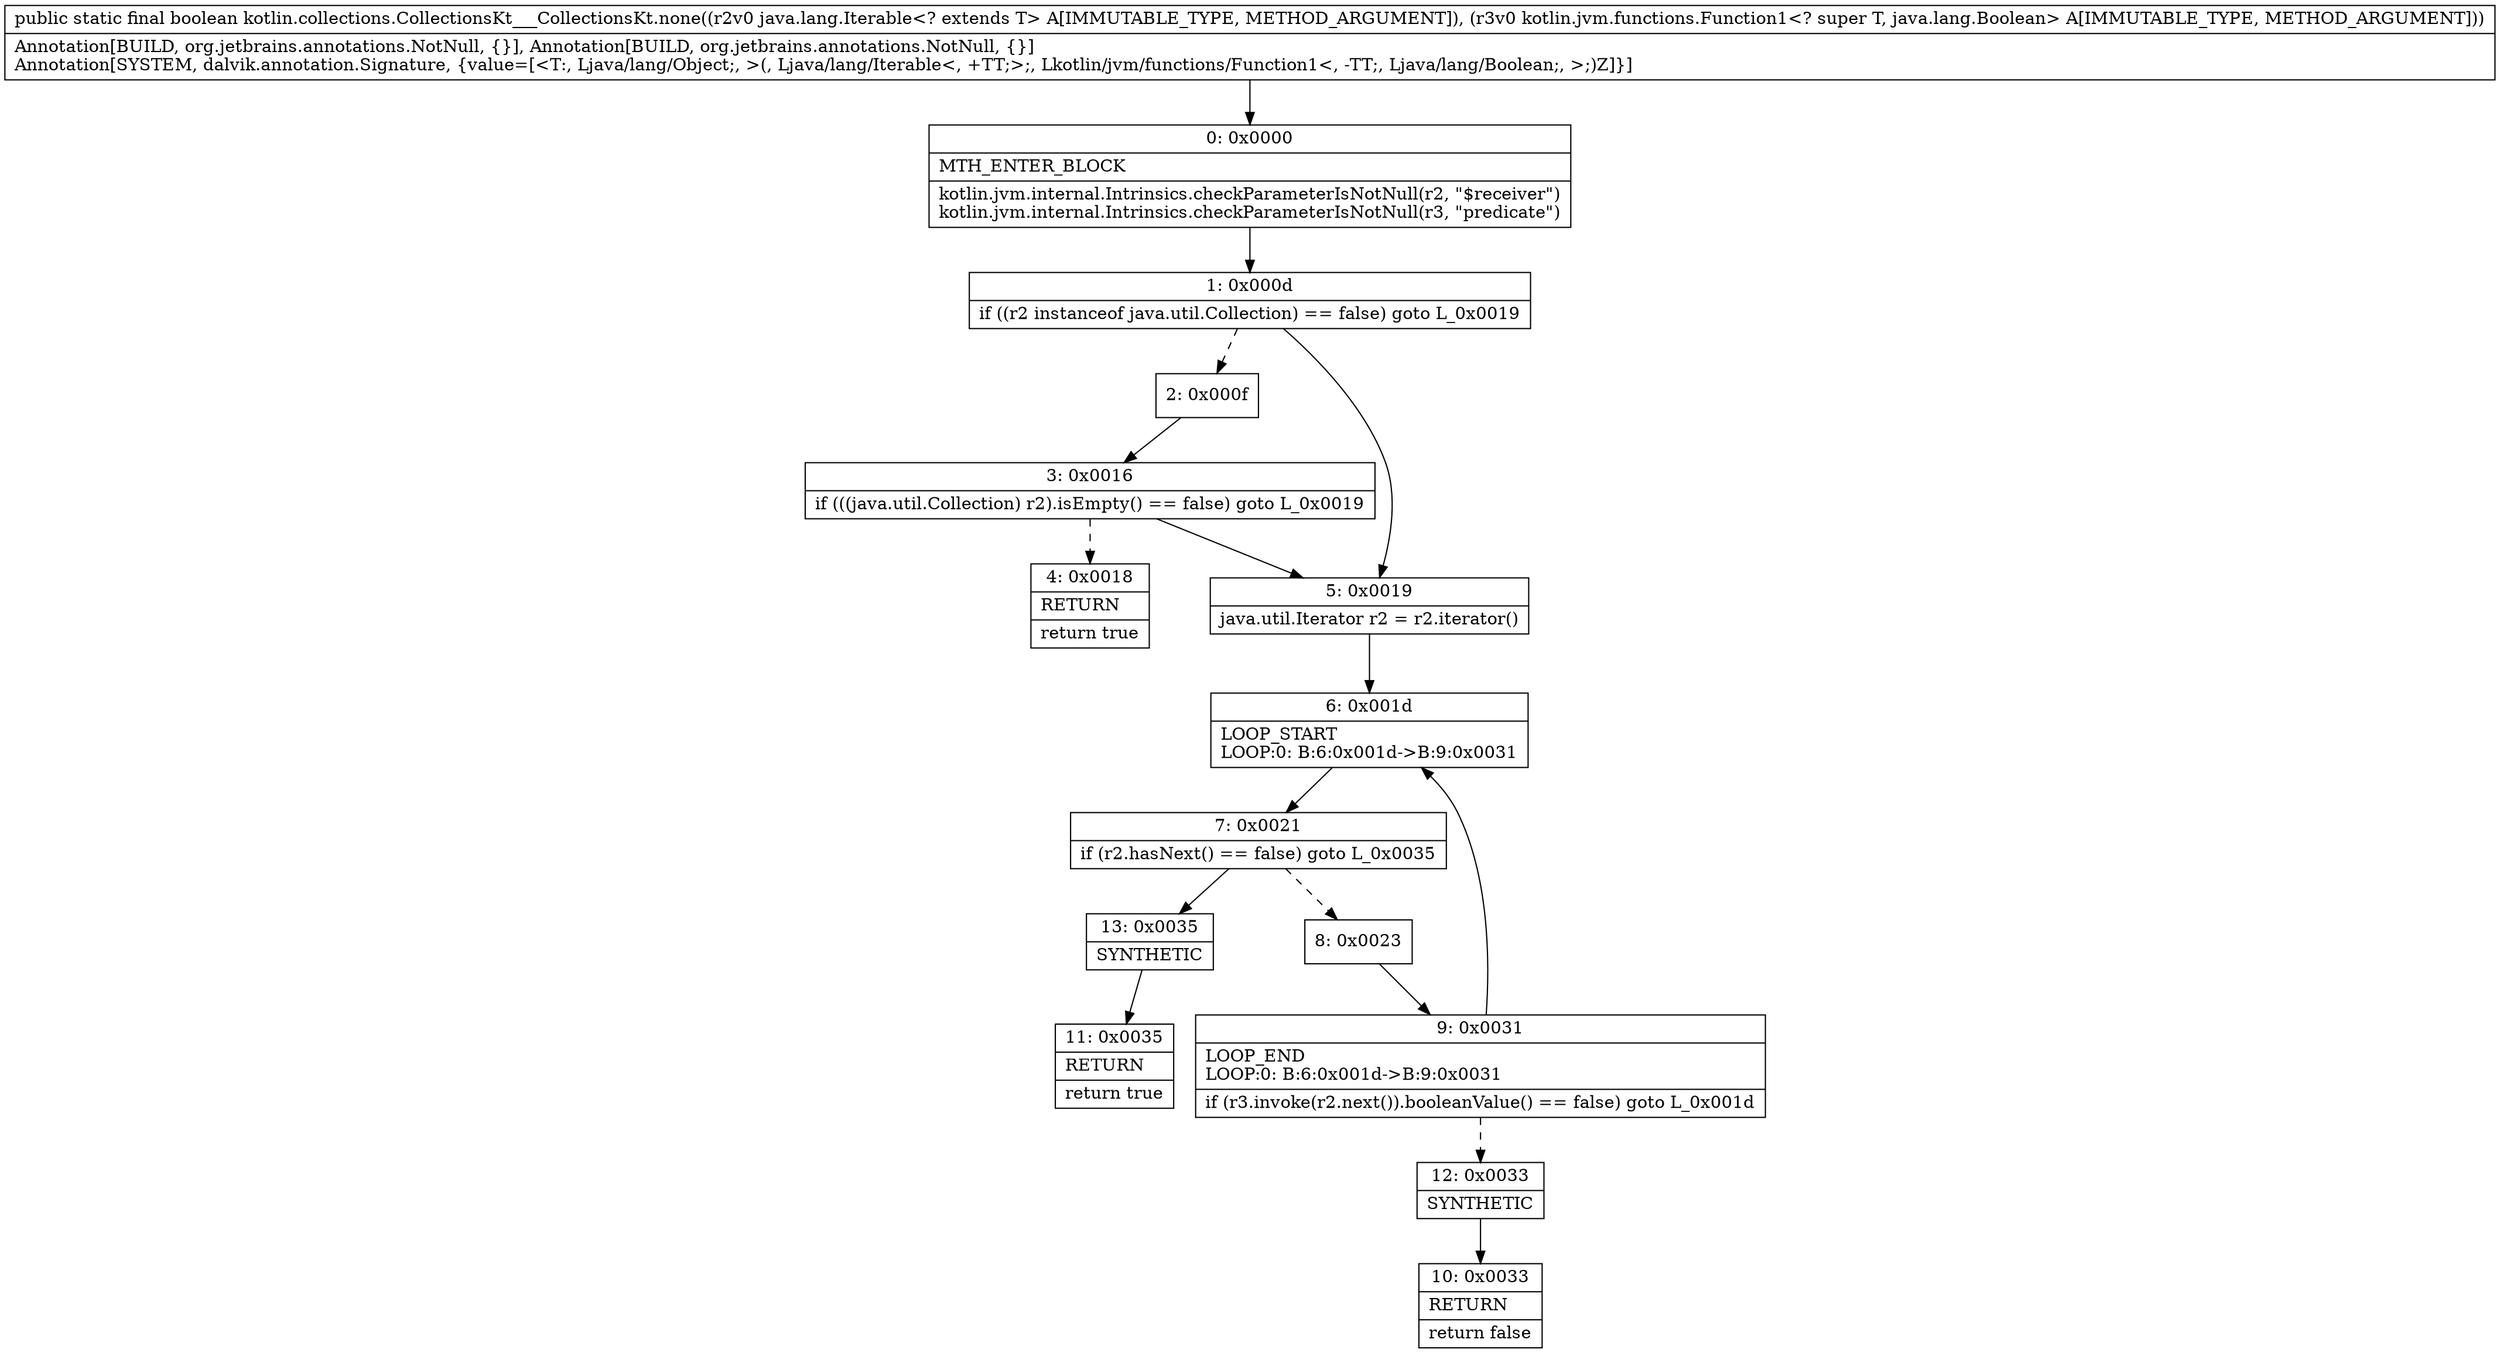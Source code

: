 digraph "CFG forkotlin.collections.CollectionsKt___CollectionsKt.none(Ljava\/lang\/Iterable;Lkotlin\/jvm\/functions\/Function1;)Z" {
Node_0 [shape=record,label="{0\:\ 0x0000|MTH_ENTER_BLOCK\l|kotlin.jvm.internal.Intrinsics.checkParameterIsNotNull(r2, \"$receiver\")\lkotlin.jvm.internal.Intrinsics.checkParameterIsNotNull(r3, \"predicate\")\l}"];
Node_1 [shape=record,label="{1\:\ 0x000d|if ((r2 instanceof java.util.Collection) == false) goto L_0x0019\l}"];
Node_2 [shape=record,label="{2\:\ 0x000f}"];
Node_3 [shape=record,label="{3\:\ 0x0016|if (((java.util.Collection) r2).isEmpty() == false) goto L_0x0019\l}"];
Node_4 [shape=record,label="{4\:\ 0x0018|RETURN\l|return true\l}"];
Node_5 [shape=record,label="{5\:\ 0x0019|java.util.Iterator r2 = r2.iterator()\l}"];
Node_6 [shape=record,label="{6\:\ 0x001d|LOOP_START\lLOOP:0: B:6:0x001d\-\>B:9:0x0031\l}"];
Node_7 [shape=record,label="{7\:\ 0x0021|if (r2.hasNext() == false) goto L_0x0035\l}"];
Node_8 [shape=record,label="{8\:\ 0x0023}"];
Node_9 [shape=record,label="{9\:\ 0x0031|LOOP_END\lLOOP:0: B:6:0x001d\-\>B:9:0x0031\l|if (r3.invoke(r2.next()).booleanValue() == false) goto L_0x001d\l}"];
Node_10 [shape=record,label="{10\:\ 0x0033|RETURN\l|return false\l}"];
Node_11 [shape=record,label="{11\:\ 0x0035|RETURN\l|return true\l}"];
Node_12 [shape=record,label="{12\:\ 0x0033|SYNTHETIC\l}"];
Node_13 [shape=record,label="{13\:\ 0x0035|SYNTHETIC\l}"];
MethodNode[shape=record,label="{public static final boolean kotlin.collections.CollectionsKt___CollectionsKt.none((r2v0 java.lang.Iterable\<? extends T\> A[IMMUTABLE_TYPE, METHOD_ARGUMENT]), (r3v0 kotlin.jvm.functions.Function1\<? super T, java.lang.Boolean\> A[IMMUTABLE_TYPE, METHOD_ARGUMENT]))  | Annotation[BUILD, org.jetbrains.annotations.NotNull, \{\}], Annotation[BUILD, org.jetbrains.annotations.NotNull, \{\}]\lAnnotation[SYSTEM, dalvik.annotation.Signature, \{value=[\<T:, Ljava\/lang\/Object;, \>(, Ljava\/lang\/Iterable\<, +TT;\>;, Lkotlin\/jvm\/functions\/Function1\<, \-TT;, Ljava\/lang\/Boolean;, \>;)Z]\}]\l}"];
MethodNode -> Node_0;
Node_0 -> Node_1;
Node_1 -> Node_2[style=dashed];
Node_1 -> Node_5;
Node_2 -> Node_3;
Node_3 -> Node_4[style=dashed];
Node_3 -> Node_5;
Node_5 -> Node_6;
Node_6 -> Node_7;
Node_7 -> Node_8[style=dashed];
Node_7 -> Node_13;
Node_8 -> Node_9;
Node_9 -> Node_6;
Node_9 -> Node_12[style=dashed];
Node_12 -> Node_10;
Node_13 -> Node_11;
}


